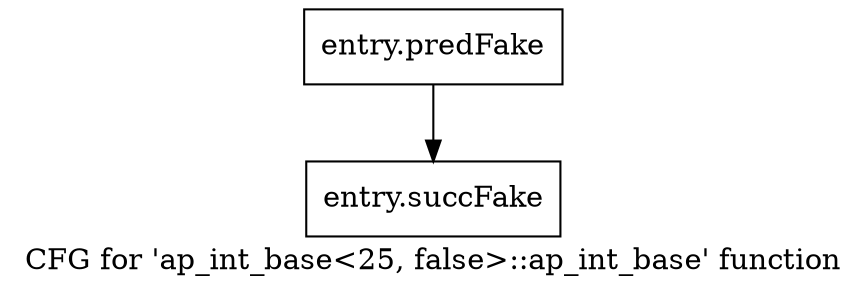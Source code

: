 digraph "CFG for 'ap_int_base\<25, false\>::ap_int_base' function" {
	label="CFG for 'ap_int_base\<25, false\>::ap_int_base' function";

	Node0x3afa830 [shape=record,filename="",linenumber="",label="{entry.predFake}"];
	Node0x3afa830 -> Node0x35fe530[ callList="" memoryops="" filename="/tools/Xilinx/Vitis_HLS/2022.1/include/ap_int_base.h" execusionnum="96"];
	Node0x35fe530 [shape=record,filename="/tools/Xilinx/Vitis_HLS/2022.1/include/ap_int_base.h",linenumber="227",label="{entry.succFake}"];
}
